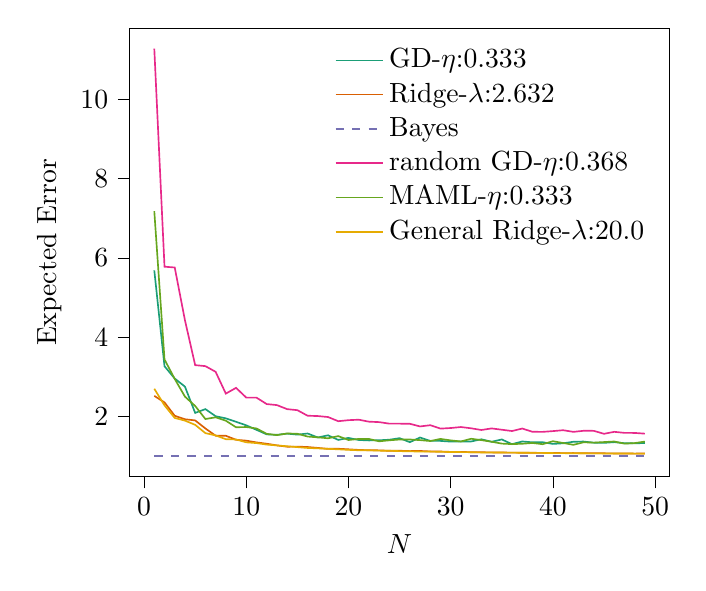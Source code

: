 % This file was created with tikzplotlib v0.10.1.
\begin{tikzpicture}

\definecolor{chocolate217952}{RGB}{217,95,2}
\definecolor{darkcyan27158119}{RGB}{27,158,119}
\definecolor{darkgray176}{RGB}{176,176,176}
\definecolor{deeppink23141138}{RGB}{231,41,138}
\definecolor{lightslategray117112179}{RGB}{117,112,179}
\definecolor{olivedrab10216630}{RGB}{102,166,30}
\definecolor{orange2301712}{RGB}{230,171,2}

\begin{axis}[
legend cell align={left},
legend style={fill opacity=0.8, draw opacity=1, text opacity=1, draw=none},
tick align=outside,
tick pos=left,
x grid style={darkgray176},
xlabel={\(\displaystyle N\)},
xmin=-1.4, xmax=51.4,
xtick style={color=black},
y grid style={darkgray176},
ylabel={Expected Error},
ymin=0.486, ymax=11.794,
ytick style={color=black}
]
\addplot [semithick, darkcyan27158119]
table {%
1 5.686
2 3.268
3 2.958
4 2.754
5 2.091
6 2.187
7 2.008
8 1.954
9 1.867
10 1.778
11 1.664
12 1.55
13 1.538
14 1.569
15 1.543
16 1.572
17 1.472
18 1.526
19 1.41
20 1.461
21 1.408
22 1.397
23 1.401
24 1.415
25 1.454
26 1.353
27 1.47
28 1.386
29 1.385
30 1.367
31 1.37
32 1.371
33 1.426
34 1.363
35 1.422
36 1.303
37 1.371
38 1.349
39 1.352
40 1.309
41 1.325
42 1.363
43 1.369
44 1.34
45 1.335
46 1.354
47 1.327
48 1.323
49 1.332
};
\addlegendentry{GD-$\eta$:0.333}
\addplot [semithick, chocolate217952]
table {%
1 2.521
2 2.356
3 2.019
4 1.931
5 1.902
6 1.699
7 1.517
8 1.515
9 1.413
10 1.391
11 1.347
12 1.314
13 1.272
14 1.239
15 1.241
16 1.231
17 1.208
18 1.185
19 1.187
20 1.173
21 1.158
22 1.149
23 1.147
24 1.135
25 1.137
26 1.128
27 1.131
28 1.119
29 1.117
30 1.108
31 1.107
32 1.1
33 1.098
34 1.095
35 1.091
36 1.09
37 1.087
38 1.085
39 1.083
40 1.08
41 1.077
42 1.078
43 1.073
44 1.073
45 1.072
46 1.069
47 1.068
48 1.065
49 1.067
};
\addlegendentry{Ridge-$\lambda$:2.632}
\addplot [semithick, lightslategray117112179, dashed]
table {%
1 1.0
2 1.0
3 1.0
4 1.0
5 1.0
6 1.0
7 1.0
8 1.0
9 1.0
10 1.0
11 1.0
12 1.0
13 1.0
14 1.0
15 1.0
16 1.0
17 1.0
18 1.0
19 1.0
20 1.0
21 1.0
22 1.0
23 1.0
24 1.0
25 1.0
26 1.0
27 1.0
28 1.0
29 1.0
30 1.0
31 1.0
32 1.0
33 1.0
34 1.0
35 1.0
36 1.0
37 1.0
38 1.0
39 1.0
40 1.0
41 1.0
42 1.0
43 1.0
44 1.0
45 1.0
46 1.0
47 1.0
48 1.0
49 1.0
};
\addlegendentry{Bayes}
\addplot [semithick, deeppink23141138]
table {%
1 11.28
2 5.779
3 5.759
4 4.428
5 3.296
6 3.271
7 3.128
8 2.578
9 2.723
10 2.477
11 2.476
12 2.314
13 2.288
14 2.186
15 2.16
16 2.02
17 2.012
18 1.987
19 1.882
20 1.908
21 1.92
22 1.87
23 1.859
24 1.82
25 1.82
26 1.817
27 1.75
28 1.781
29 1.695
30 1.71
31 1.735
32 1.703
33 1.66
34 1.7
35 1.667
36 1.634
37 1.697
38 1.615
39 1.613
40 1.632
41 1.655
42 1.613
43 1.64
44 1.639
45 1.564
46 1.614
47 1.588
48 1.586
49 1.568
};
\addlegendentry{random GD-$\eta$:0.368}
\addplot [semithick, olivedrab10216630]
table {%
1 7.178
2 3.44
3 2.948
4 2.502
5 2.266
6 1.937
7 1.98
8 1.894
9 1.729
10 1.735
11 1.699
12 1.563
13 1.531
14 1.573
15 1.565
16 1.495
17 1.475
18 1.451
19 1.506
20 1.408
21 1.434
22 1.434
23 1.375
24 1.4
25 1.42
26 1.421
27 1.405
28 1.382
29 1.435
30 1.398
31 1.371
32 1.439
33 1.405
34 1.364
35 1.317
36 1.304
37 1.313
38 1.333
39 1.302
40 1.377
41 1.333
42 1.286
43 1.35
44 1.341
45 1.356
46 1.37
47 1.316
48 1.33
49 1.368
};
\addlegendentry{MAML-$\eta$:0.333}
\addplot [semithick, orange2301712]
table {%
1 2.701
2 2.281
3 1.964
4 1.897
5 1.79
6 1.581
7 1.524
8 1.428
9 1.421
10 1.349
11 1.33
12 1.292
13 1.271
14 1.25
15 1.228
16 1.207
17 1.197
18 1.185
19 1.173
20 1.159
21 1.149
22 1.149
23 1.139
24 1.136
25 1.127
26 1.123
27 1.115
28 1.116
29 1.111
30 1.105
31 1.103
32 1.1
33 1.094
34 1.092
35 1.091
36 1.089
37 1.087
38 1.083
39 1.082
40 1.078
41 1.076
42 1.074
43 1.072
44 1.071
45 1.069
46 1.068
47 1.067
48 1.065
49 1.064
};
\addlegendentry{General Ridge-$\lambda$:20.0}
\end{axis}

\end{tikzpicture}
